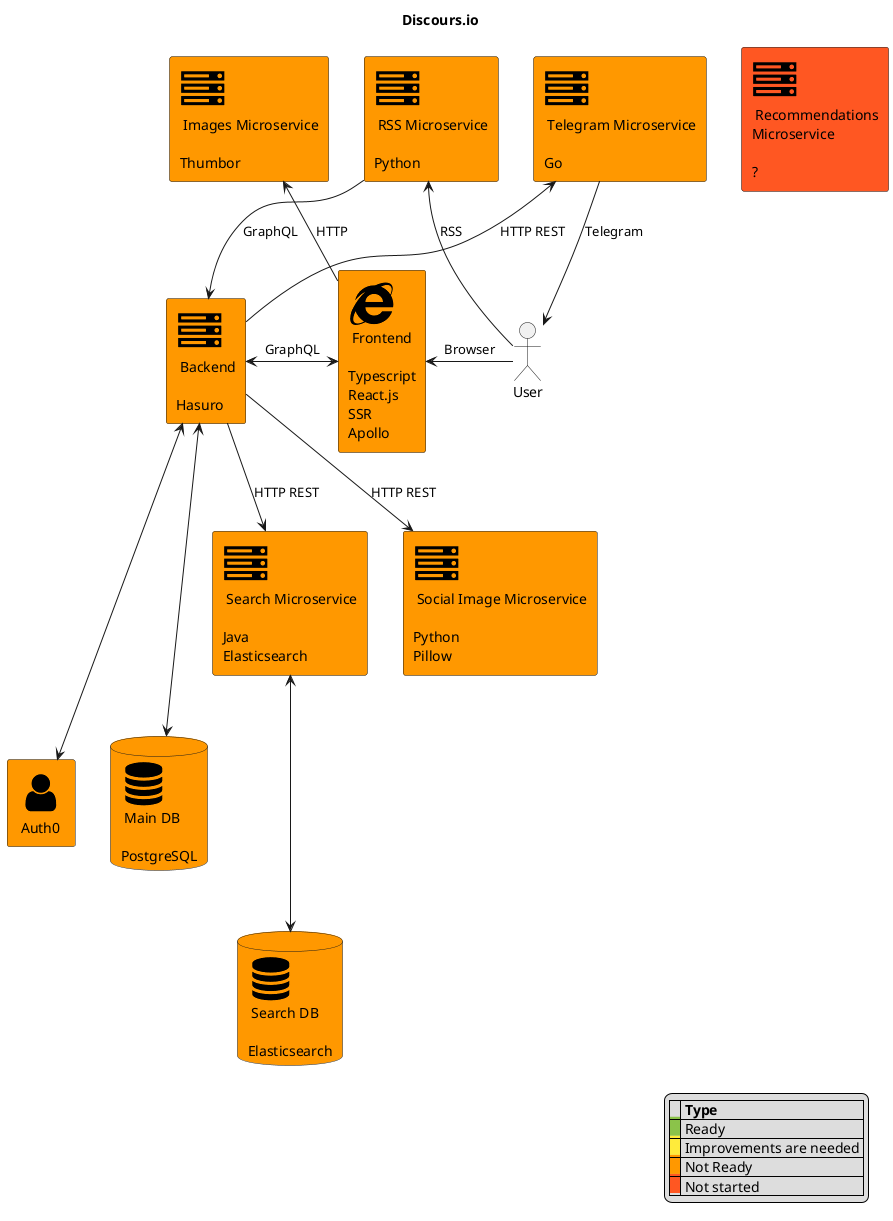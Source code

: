 @startuml
!include <tupadr3/common>
!include <tupadr3/font-awesome/server>
!include <tupadr3/font-awesome/internet_explorer>
!include <tupadr3/font-awesome/database>
!include <tupadr3/font-awesome/user>
title Discours.io
actor User
'Colors: https://materialuicolors.co/
FA_INTERNET_EXPLORER(frontend,Frontend\n\nTypescript\nReact.js\nSSR\nApollo) #FF9800
FA_SERVER(backend, Backend\n\nHasuro) #FF9800

FA_USER(auth0, Auth0) #FF9800

FA_DATABASE(maindb,Main DB\n\nPostgreSQL,database) #FF9800
FA_DATABASE(searchdb,Search DB\n\nElasticsearch,database) #FF9800

FA_SERVER(images_service, Images Microservice\n\nThumbor) #FF9800
FA_SERVER(search_service, Search Microservice\n\nJava\nElasticsearch) #FF9800
FA_SERVER(rss_service, RSS Microservice\n\nPython) #FF9800
FA_SERVER(telegram_service, Telegram Microservice\n\nGo) #FF9800
FA_SERVER(social_image_service, Social Image Microservice\n\nPython\nPillow) #FF9800

FA_SERVER(recommendations_service, Recommendations\nMicroservice\n\n?) #FF5722

rss_service<-User: RSS
telegram_service->User: Telegram
frontend<-User: Browser

rss_service-->backend: GraphQL
telegram_service<--backend: HTTP REST

backend<->frontend: GraphQL

images_service<--frontend: HTTP

backend<--->maindb
backend<--->auth0
backend-->search_service: HTTP REST
search_service<--->searchdb
backend-->social_image_service: HTTP REST

legend right
|= |= Type |
|<back:#8BC34A>   </back>| Ready |
|<back:#FFEB3B>   </back>| Improvements are needed |
|<back:#FF9800>   </back>| Not Ready |
|<back:#FF5722>   </back>| Not started |
endlegend 

@enduml
